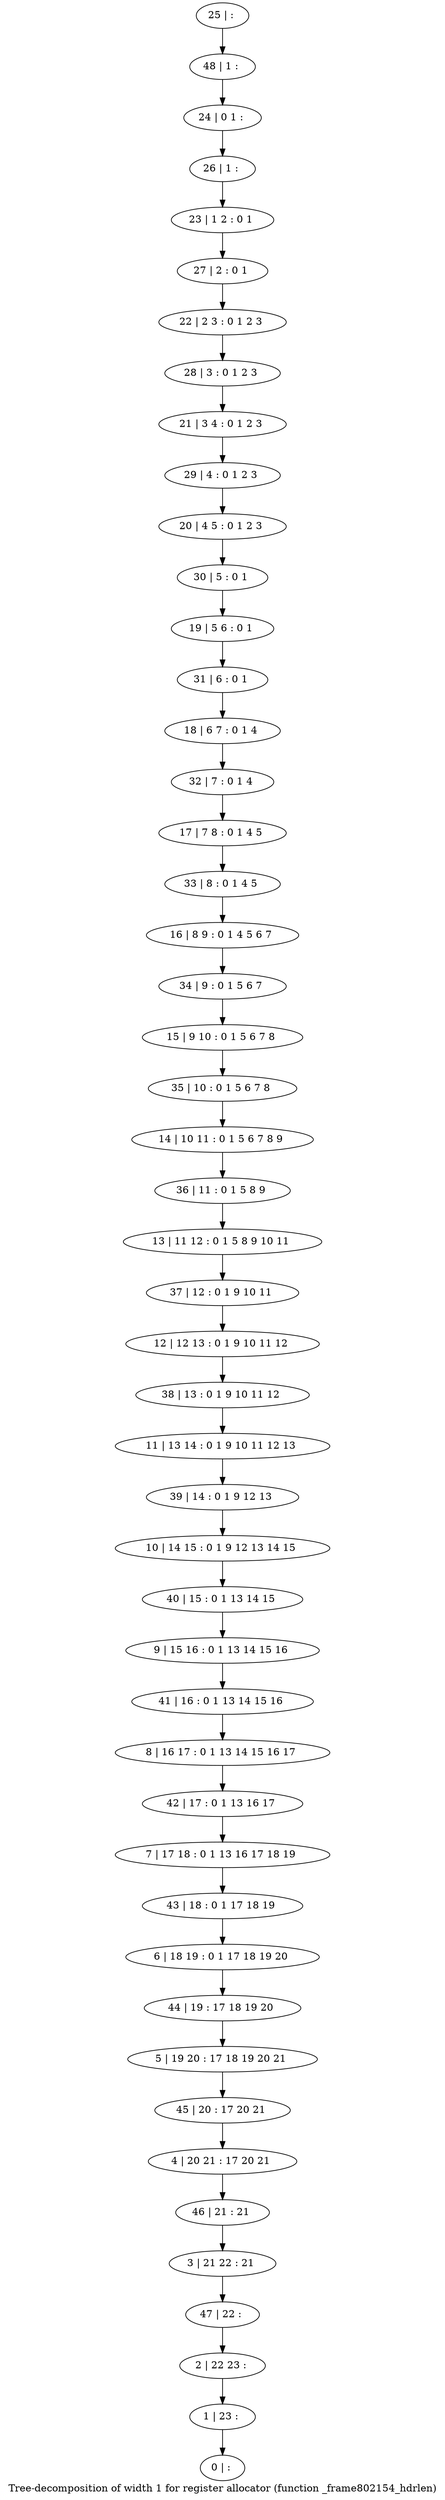 digraph G {
graph [label="Tree-decomposition of width 1 for register allocator (function _frame802154_hdrlen)"]
0[label="0 | : "];
1[label="1 | 23 : "];
2[label="2 | 22 23 : "];
3[label="3 | 21 22 : 21 "];
4[label="4 | 20 21 : 17 20 21 "];
5[label="5 | 19 20 : 17 18 19 20 21 "];
6[label="6 | 18 19 : 0 1 17 18 19 20 "];
7[label="7 | 17 18 : 0 1 13 16 17 18 19 "];
8[label="8 | 16 17 : 0 1 13 14 15 16 17 "];
9[label="9 | 15 16 : 0 1 13 14 15 16 "];
10[label="10 | 14 15 : 0 1 9 12 13 14 15 "];
11[label="11 | 13 14 : 0 1 9 10 11 12 13 "];
12[label="12 | 12 13 : 0 1 9 10 11 12 "];
13[label="13 | 11 12 : 0 1 5 8 9 10 11 "];
14[label="14 | 10 11 : 0 1 5 6 7 8 9 "];
15[label="15 | 9 10 : 0 1 5 6 7 8 "];
16[label="16 | 8 9 : 0 1 4 5 6 7 "];
17[label="17 | 7 8 : 0 1 4 5 "];
18[label="18 | 6 7 : 0 1 4 "];
19[label="19 | 5 6 : 0 1 "];
20[label="20 | 4 5 : 0 1 2 3 "];
21[label="21 | 3 4 : 0 1 2 3 "];
22[label="22 | 2 3 : 0 1 2 3 "];
23[label="23 | 1 2 : 0 1 "];
24[label="24 | 0 1 : "];
25[label="25 | : "];
26[label="26 | 1 : "];
27[label="27 | 2 : 0 1 "];
28[label="28 | 3 : 0 1 2 3 "];
29[label="29 | 4 : 0 1 2 3 "];
30[label="30 | 5 : 0 1 "];
31[label="31 | 6 : 0 1 "];
32[label="32 | 7 : 0 1 4 "];
33[label="33 | 8 : 0 1 4 5 "];
34[label="34 | 9 : 0 1 5 6 7 "];
35[label="35 | 10 : 0 1 5 6 7 8 "];
36[label="36 | 11 : 0 1 5 8 9 "];
37[label="37 | 12 : 0 1 9 10 11 "];
38[label="38 | 13 : 0 1 9 10 11 12 "];
39[label="39 | 14 : 0 1 9 12 13 "];
40[label="40 | 15 : 0 1 13 14 15 "];
41[label="41 | 16 : 0 1 13 14 15 16 "];
42[label="42 | 17 : 0 1 13 16 17 "];
43[label="43 | 18 : 0 1 17 18 19 "];
44[label="44 | 19 : 17 18 19 20 "];
45[label="45 | 20 : 17 20 21 "];
46[label="46 | 21 : 21 "];
47[label="47 | 22 : "];
48[label="48 | 1 : "];
25->48 ;
48->24 ;
24->26 ;
26->23 ;
23->27 ;
27->22 ;
22->28 ;
28->21 ;
21->29 ;
29->20 ;
20->30 ;
30->19 ;
19->31 ;
31->18 ;
18->32 ;
32->17 ;
17->33 ;
33->16 ;
16->34 ;
34->15 ;
15->35 ;
35->14 ;
14->36 ;
36->13 ;
13->37 ;
37->12 ;
12->38 ;
38->11 ;
11->39 ;
39->10 ;
10->40 ;
40->9 ;
9->41 ;
41->8 ;
8->42 ;
42->7 ;
7->43 ;
43->6 ;
6->44 ;
44->5 ;
5->45 ;
45->4 ;
4->46 ;
46->3 ;
3->47 ;
47->2 ;
2->1 ;
1->0 ;
}
